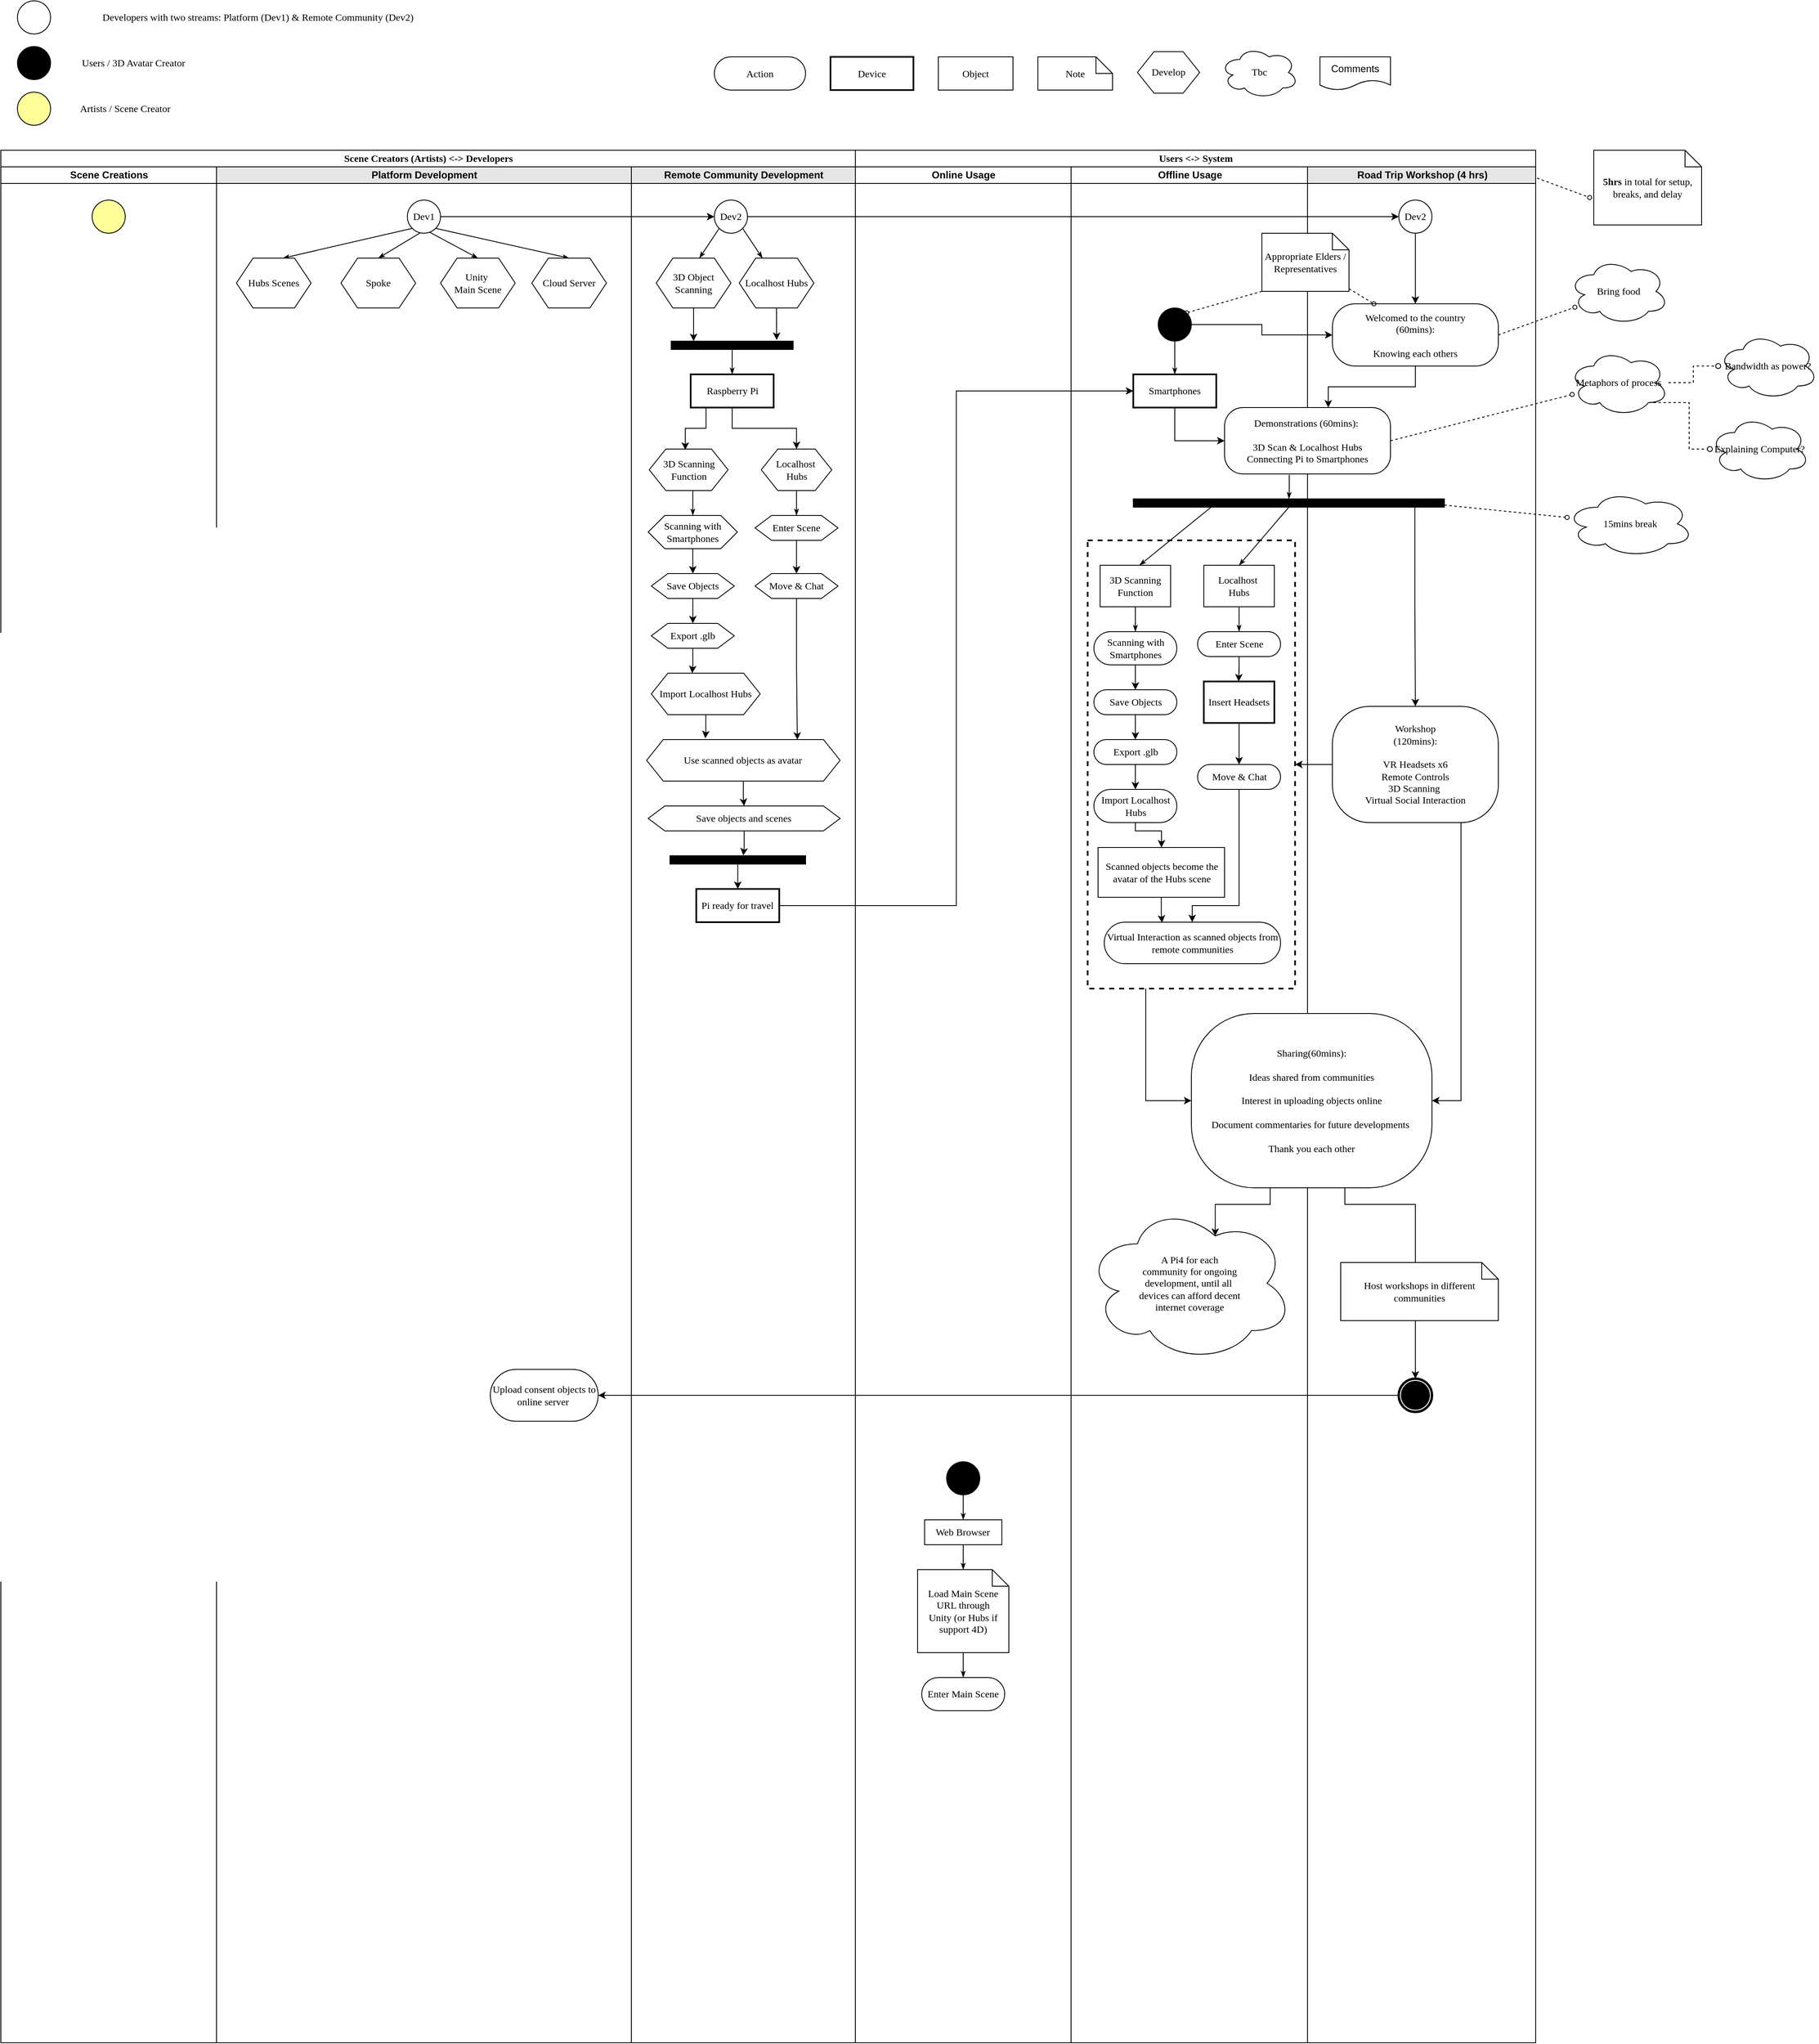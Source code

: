 <mxfile version="14.4.2" type="github">
  <diagram name="Page-1" id="0783ab3e-0a74-02c8-0abd-f7b4e66b4bec">
    <mxGraphModel dx="5992" dy="4908" grid="1" gridSize="10" guides="1" tooltips="1" connect="1" arrows="1" fold="1" page="1" pageScale="1" pageWidth="850" pageHeight="1100" background="#ffffff" math="0" shadow="0">
      <root>
        <mxCell id="0" />
        <mxCell id="1" parent="0" />
        <mxCell id="1c1d494c118603dd-1" value="Users &amp;lt;-&amp;gt; System" style="swimlane;html=1;childLayout=stackLayout;startSize=20;rounded=0;shadow=0;comic=0;labelBackgroundColor=none;strokeWidth=1;fontFamily=Verdana;fontSize=12;align=center;" parent="1" vertex="1">
          <mxGeometry x="40" y="20" width="820" height="2280" as="geometry" />
        </mxCell>
        <mxCell id="1c1d494c118603dd-2" value="Online Usage" style="swimlane;html=1;startSize=20;" parent="1c1d494c118603dd-1" vertex="1">
          <mxGeometry y="20" width="260" height="2260" as="geometry" />
        </mxCell>
        <mxCell id="T3Jf7UutJzuPVManvMLe-4" value="" style="ellipse;whiteSpace=wrap;html=1;rounded=0;shadow=0;comic=0;labelBackgroundColor=none;strokeWidth=1;fillColor=#000000;fontFamily=Verdana;fontSize=12;align=center;" parent="1c1d494c118603dd-2" vertex="1">
          <mxGeometry x="110" y="1560" width="40" height="40" as="geometry" />
        </mxCell>
        <mxCell id="T3Jf7UutJzuPVManvMLe-5" value="Enter Main Scene" style="rounded=1;whiteSpace=wrap;html=1;shadow=0;comic=0;labelBackgroundColor=none;strokeWidth=1;fontFamily=Verdana;fontSize=12;align=center;arcSize=50;" parent="1c1d494c118603dd-2" vertex="1">
          <mxGeometry x="80" y="1820" width="100" height="40" as="geometry" />
        </mxCell>
        <mxCell id="T3Jf7UutJzuPVManvMLe-3" style="edgeStyle=orthogonalEdgeStyle;rounded=0;html=1;labelBackgroundColor=none;startArrow=none;startFill=0;startSize=5;endArrow=classicThin;endFill=1;endSize=5;jettySize=auto;orthogonalLoop=1;strokeWidth=1;fontFamily=Verdana;fontSize=12;entryX=0.5;entryY=0;entryDx=0;entryDy=0;" parent="1c1d494c118603dd-2" source="T3Jf7UutJzuPVManvMLe-4" target="T3Jf7UutJzuPVManvMLe-21" edge="1">
          <mxGeometry relative="1" as="geometry">
            <mxPoint x="130" y="1640" as="targetPoint" />
          </mxGeometry>
        </mxCell>
        <mxCell id="T3Jf7UutJzuPVManvMLe-21" value="Web Browser" style="rounded=0;whiteSpace=wrap;html=1;shadow=0;comic=0;labelBackgroundColor=none;strokeWidth=1;fontFamily=Verdana;fontSize=12;align=center;arcSize=50;" parent="1c1d494c118603dd-2" vertex="1">
          <mxGeometry x="83.45" y="1630" width="93.12" height="30" as="geometry" />
        </mxCell>
        <mxCell id="OEucF-V7NwBfFgC7biBi-5" style="edgeStyle=orthogonalEdgeStyle;rounded=0;html=1;labelBackgroundColor=none;startArrow=none;startFill=0;startSize=5;endArrow=classicThin;endFill=1;endSize=5;jettySize=auto;orthogonalLoop=1;strokeWidth=1;fontFamily=Verdana;fontSize=12;exitX=0.5;exitY=1;exitDx=0;exitDy=0;entryX=0.5;entryY=0;entryDx=0;entryDy=0;" parent="1c1d494c118603dd-2" source="OEucF-V7NwBfFgC7biBi-24" target="T3Jf7UutJzuPVManvMLe-5" edge="1">
          <mxGeometry relative="1" as="geometry">
            <mxPoint x="140" y="1610" as="sourcePoint" />
            <mxPoint x="130" y="1720" as="targetPoint" />
          </mxGeometry>
        </mxCell>
        <mxCell id="OEucF-V7NwBfFgC7biBi-24" value="Load Main Scene URL through&lt;br&gt;Unity (or Hubs if support 4D)" style="shape=note;whiteSpace=wrap;html=1;rounded=0;shadow=0;comic=0;labelBackgroundColor=none;strokeWidth=1;fontFamily=Verdana;fontSize=12;align=center;size=20;" parent="1c1d494c118603dd-2" vertex="1">
          <mxGeometry x="75.01" y="1690" width="110" height="100" as="geometry" />
        </mxCell>
        <mxCell id="OEucF-V7NwBfFgC7biBi-25" style="edgeStyle=orthogonalEdgeStyle;rounded=0;html=1;labelBackgroundColor=none;startArrow=none;startFill=0;startSize=5;endArrow=classicThin;endFill=1;endSize=5;jettySize=auto;orthogonalLoop=1;strokeWidth=1;fontFamily=Verdana;fontSize=12;exitX=0.5;exitY=1;exitDx=0;exitDy=0;entryX=0.5;entryY=0;entryDx=0;entryDy=0;" parent="1c1d494c118603dd-2" source="T3Jf7UutJzuPVManvMLe-21" target="OEucF-V7NwBfFgC7biBi-24" edge="1">
          <mxGeometry relative="1" as="geometry">
            <mxPoint x="170.005" y="1720" as="sourcePoint" />
            <mxPoint x="170" y="1900" as="targetPoint" />
          </mxGeometry>
        </mxCell>
        <mxCell id="M7f4Bh_05YBMvfE91U6M-22" value="" style="edgeStyle=orthogonalEdgeStyle;rounded=0;orthogonalLoop=1;jettySize=auto;html=1;entryX=0;entryY=0.5;entryDx=0;entryDy=0;" edge="1" parent="1c1d494c118603dd-1" source="60571a20871a0731-4" target="M7f4Bh_05YBMvfE91U6M-14">
          <mxGeometry relative="1" as="geometry">
            <mxPoint x="485" y="210" as="targetPoint" />
          </mxGeometry>
        </mxCell>
        <mxCell id="M7f4Bh_05YBMvfE91U6M-23" style="edgeStyle=none;rounded=0;html=1;dashed=1;labelBackgroundColor=none;startArrow=none;startFill=0;startSize=5;endArrow=oval;endFill=0;endSize=5;jettySize=auto;orthogonalLoop=1;strokeWidth=1;fontFamily=Verdana;fontSize=12;exitX=0;exitY=1;exitDx=0;exitDy=0;exitPerimeter=0;entryX=1;entryY=0;entryDx=0;entryDy=0;" edge="1" source="M7f4Bh_05YBMvfE91U6M-25" parent="1c1d494c118603dd-1" target="60571a20871a0731-4">
          <mxGeometry relative="1" as="geometry">
            <mxPoint x="419.142" y="165.858" as="targetPoint" />
          </mxGeometry>
        </mxCell>
        <mxCell id="M7f4Bh_05YBMvfE91U6M-31" value="" style="edgeStyle=orthogonalEdgeStyle;rounded=0;orthogonalLoop=1;jettySize=auto;html=1;entryX=0.5;entryY=1;entryDx=0;entryDy=0;startArrow=classic;startFill=1;endArrow=none;endFill=0;" edge="1" parent="1c1d494c118603dd-1" source="M7f4Bh_05YBMvfE91U6M-26" target="M7f4Bh_05YBMvfE91U6M-1">
          <mxGeometry relative="1" as="geometry">
            <mxPoint x="495" y="295" as="targetPoint" />
          </mxGeometry>
        </mxCell>
        <mxCell id="1c1d494c118603dd-4" value="Offline Usage" style="swimlane;html=1;startSize=20;" parent="1c1d494c118603dd-1" vertex="1">
          <mxGeometry x="260" y="20" width="285" height="2260" as="geometry" />
        </mxCell>
        <mxCell id="1c1d494c118603dd-27" style="edgeStyle=orthogonalEdgeStyle;rounded=0;html=1;labelBackgroundColor=none;startArrow=none;startFill=0;startSize=5;endArrow=classicThin;endFill=1;endSize=5;jettySize=auto;orthogonalLoop=1;strokeWidth=1;fontFamily=Verdana;fontSize=12;entryX=0.5;entryY=0;entryDx=0;entryDy=0;" parent="1c1d494c118603dd-4" source="60571a20871a0731-4" edge="1" target="M7f4Bh_05YBMvfE91U6M-1">
          <mxGeometry relative="1" as="geometry">
            <mxPoint x="125.0" y="560" as="targetPoint" />
          </mxGeometry>
        </mxCell>
        <mxCell id="60571a20871a0731-4" value="" style="ellipse;whiteSpace=wrap;html=1;rounded=0;shadow=0;comic=0;labelBackgroundColor=none;strokeWidth=1;fillColor=#000000;fontFamily=Verdana;fontSize=12;align=center;" parent="1c1d494c118603dd-4" vertex="1">
          <mxGeometry x="105" y="170" width="40" height="40" as="geometry" />
        </mxCell>
        <mxCell id="M7f4Bh_05YBMvfE91U6M-1" value="Smartphones" style="rounded=0;whiteSpace=wrap;html=1;shadow=0;comic=0;labelBackgroundColor=none;strokeWidth=2;fontFamily=Verdana;fontSize=12;align=center;arcSize=50;" vertex="1" parent="1c1d494c118603dd-4">
          <mxGeometry x="75" y="250" width="100" height="40" as="geometry" />
        </mxCell>
        <mxCell id="M7f4Bh_05YBMvfE91U6M-107" value="A Pi4 for each &lt;br&gt;community for ongoing &lt;br&gt;development, until all&amp;nbsp;&lt;br&gt;devices can afford decent&lt;br&gt;internet coverage" style="ellipse;shape=cloud;whiteSpace=wrap;html=1;rounded=0;shadow=0;fontFamily=Verdana;strokeWidth=1;comic=0;" vertex="1" parent="1c1d494c118603dd-4">
          <mxGeometry x="17.5" y="1250" width="250" height="190" as="geometry" />
        </mxCell>
        <mxCell id="M7f4Bh_05YBMvfE91U6M-7" value="Road Trip Workshop (4 hrs)" style="swimlane;html=1;startSize=20;fillColor=#E6E6E6;" vertex="1" parent="1c1d494c118603dd-1">
          <mxGeometry x="545" y="20" width="275" height="2260" as="geometry" />
        </mxCell>
        <mxCell id="M7f4Bh_05YBMvfE91U6M-10" value="" style="shape=mxgraph.bpmn.shape;html=1;verticalLabelPosition=bottom;labelBackgroundColor=#ffffff;verticalAlign=top;perimeter=ellipsePerimeter;outline=end;symbol=terminate;rounded=0;shadow=0;comic=0;strokeWidth=1;fontFamily=Verdana;fontSize=12;align=center;" vertex="1" parent="M7f4Bh_05YBMvfE91U6M-7">
          <mxGeometry x="110" y="1460" width="40" height="40" as="geometry" />
        </mxCell>
        <mxCell id="M7f4Bh_05YBMvfE91U6M-14" value="Welcomed to the country&lt;br&gt;(60mins):&lt;br&gt;&lt;br&gt;Knowing each others" style="rounded=1;whiteSpace=wrap;html=1;shadow=0;comic=0;labelBackgroundColor=none;strokeWidth=1;fontFamily=Verdana;fontSize=12;align=center;arcSize=37;" vertex="1" parent="M7f4Bh_05YBMvfE91U6M-7">
          <mxGeometry x="30" y="165" width="200" height="75" as="geometry" />
        </mxCell>
        <mxCell id="M7f4Bh_05YBMvfE91U6M-17" value="Dev2" style="ellipse;whiteSpace=wrap;html=1;rounded=0;shadow=0;comic=0;labelBackgroundColor=none;strokeWidth=1;fontFamily=Verdana;fontSize=12;align=center;fillColor=#FFFFFF;" vertex="1" parent="M7f4Bh_05YBMvfE91U6M-7">
          <mxGeometry x="110" y="40" width="40" height="40" as="geometry" />
        </mxCell>
        <mxCell id="M7f4Bh_05YBMvfE91U6M-20" value="" style="edgeStyle=orthogonalEdgeStyle;rounded=0;orthogonalLoop=1;jettySize=auto;html=1;entryX=0.5;entryY=0;entryDx=0;entryDy=0;" edge="1" parent="M7f4Bh_05YBMvfE91U6M-7" source="M7f4Bh_05YBMvfE91U6M-17" target="M7f4Bh_05YBMvfE91U6M-14">
          <mxGeometry relative="1" as="geometry">
            <mxPoint x="130" y="130" as="targetPoint" />
          </mxGeometry>
        </mxCell>
        <mxCell id="M7f4Bh_05YBMvfE91U6M-25" value="Appropriate Elders / Representatives" style="shape=note;whiteSpace=wrap;html=1;rounded=0;shadow=0;comic=0;labelBackgroundColor=none;strokeWidth=1;fontFamily=Verdana;fontSize=12;align=center;size=20;" vertex="1" parent="M7f4Bh_05YBMvfE91U6M-7">
          <mxGeometry x="-55" y="80" width="105" height="70" as="geometry" />
        </mxCell>
        <mxCell id="M7f4Bh_05YBMvfE91U6M-24" style="edgeStyle=none;rounded=0;html=1;dashed=1;labelBackgroundColor=none;startArrow=none;startFill=0;startSize=5;endArrow=oval;endFill=0;endSize=5;jettySize=auto;orthogonalLoop=1;strokeWidth=1;fontFamily=Verdana;fontSize=12;entryX=0.25;entryY=0;entryDx=0;entryDy=0;" edge="1" source="M7f4Bh_05YBMvfE91U6M-25" parent="M7f4Bh_05YBMvfE91U6M-7" target="M7f4Bh_05YBMvfE91U6M-14">
          <mxGeometry relative="1" as="geometry">
            <mxPoint x="100" y="135" as="targetPoint" />
          </mxGeometry>
        </mxCell>
        <mxCell id="M7f4Bh_05YBMvfE91U6M-26" value="Demonstrations (60mins):&amp;nbsp;&lt;br&gt;&lt;br&gt;3D Scan &amp;amp; Localhost Hubs&lt;br&gt;Connecting Pi to Smartphones" style="rounded=1;whiteSpace=wrap;html=1;shadow=0;comic=0;labelBackgroundColor=none;strokeWidth=1;fontFamily=Verdana;fontSize=12;align=center;arcSize=28;" vertex="1" parent="M7f4Bh_05YBMvfE91U6M-7">
          <mxGeometry x="-100" y="290" width="200" height="80" as="geometry" />
        </mxCell>
        <mxCell id="M7f4Bh_05YBMvfE91U6M-27" value="" style="edgeStyle=orthogonalEdgeStyle;rounded=0;orthogonalLoop=1;jettySize=auto;html=1;" edge="1" parent="M7f4Bh_05YBMvfE91U6M-7" source="M7f4Bh_05YBMvfE91U6M-14" target="M7f4Bh_05YBMvfE91U6M-26">
          <mxGeometry relative="1" as="geometry">
            <Array as="points">
              <mxPoint x="130" y="265" />
              <mxPoint x="25" y="265" />
            </Array>
          </mxGeometry>
        </mxCell>
        <mxCell id="M7f4Bh_05YBMvfE91U6M-33" value="" style="edgeStyle=orthogonalEdgeStyle;rounded=0;orthogonalLoop=1;jettySize=auto;html=1;exitX=0.905;exitY=0.957;exitDx=0;exitDy=0;exitPerimeter=0;" edge="1" parent="M7f4Bh_05YBMvfE91U6M-7" source="M7f4Bh_05YBMvfE91U6M-63" target="M7f4Bh_05YBMvfE91U6M-32">
          <mxGeometry relative="1" as="geometry">
            <mxPoint x="45" y="470" as="sourcePoint" />
          </mxGeometry>
        </mxCell>
        <mxCell id="M7f4Bh_05YBMvfE91U6M-104" style="edgeStyle=orthogonalEdgeStyle;rounded=0;orthogonalLoop=1;jettySize=auto;html=1;entryX=1;entryY=0.5;entryDx=0;entryDy=0;startArrow=none;startFill=0;endArrow=classic;endFill=1;" edge="1" parent="M7f4Bh_05YBMvfE91U6M-7" source="M7f4Bh_05YBMvfE91U6M-32" target="M7f4Bh_05YBMvfE91U6M-51">
          <mxGeometry relative="1" as="geometry">
            <Array as="points">
              <mxPoint x="185" y="1125" />
            </Array>
          </mxGeometry>
        </mxCell>
        <mxCell id="M7f4Bh_05YBMvfE91U6M-32" value="Workshop&lt;br&gt;(120mins):&lt;br&gt;&lt;br&gt;VR Headsets x6&lt;br&gt;Remote Controls&lt;br&gt;3D Scanning&amp;nbsp;&lt;br&gt;Virtual Social Interaction" style="rounded=1;whiteSpace=wrap;html=1;shadow=0;comic=0;labelBackgroundColor=none;strokeWidth=1;fontFamily=Verdana;fontSize=12;align=center;arcSize=32;" vertex="1" parent="M7f4Bh_05YBMvfE91U6M-7">
          <mxGeometry x="30" y="650" width="200" height="140" as="geometry" />
        </mxCell>
        <mxCell id="M7f4Bh_05YBMvfE91U6M-36" value="" style="edgeStyle=orthogonalEdgeStyle;rounded=0;orthogonalLoop=1;jettySize=auto;html=1;entryX=1;entryY=0.5;entryDx=0;entryDy=0;" edge="1" parent="M7f4Bh_05YBMvfE91U6M-7" source="M7f4Bh_05YBMvfE91U6M-32" target="M7f4Bh_05YBMvfE91U6M-34">
          <mxGeometry relative="1" as="geometry">
            <mxPoint x="-5" y="245" as="targetPoint" />
          </mxGeometry>
        </mxCell>
        <mxCell id="M7f4Bh_05YBMvfE91U6M-51" value="Sharing(60mins):&lt;br&gt;&amp;nbsp;&lt;br&gt;Ideas shared from communities&lt;br&gt;&lt;br&gt;Interest in uploading objects online&lt;br&gt;&lt;br&gt;Document commentaries for future developments&amp;nbsp;&lt;br&gt;&lt;br&gt;Thank you each other" style="rounded=1;whiteSpace=wrap;html=1;shadow=0;comic=0;labelBackgroundColor=none;strokeWidth=1;fontFamily=Verdana;fontSize=12;align=center;arcSize=36;" vertex="1" parent="M7f4Bh_05YBMvfE91U6M-7">
          <mxGeometry x="-140" y="1020" width="290" height="210" as="geometry" />
        </mxCell>
        <mxCell id="M7f4Bh_05YBMvfE91U6M-63" value="" style="whiteSpace=wrap;html=1;rounded=0;shadow=0;comic=0;labelBackgroundColor=none;strokeWidth=1;fillColor=#000000;fontFamily=Verdana;fontSize=12;align=center;rotation=0;" vertex="1" parent="M7f4Bh_05YBMvfE91U6M-7">
          <mxGeometry x="-210" y="400" width="375" height="10" as="geometry" />
        </mxCell>
        <mxCell id="M7f4Bh_05YBMvfE91U6M-64" style="edgeStyle=orthogonalEdgeStyle;rounded=0;html=1;labelBackgroundColor=none;startArrow=none;startFill=0;startSize=5;endArrow=classicThin;endFill=1;endSize=5;jettySize=auto;orthogonalLoop=1;strokeWidth=1;fontFamily=Verdana;fontSize=12;exitX=0.39;exitY=1.014;exitDx=0;exitDy=0;exitPerimeter=0;" edge="1" parent="M7f4Bh_05YBMvfE91U6M-7" target="M7f4Bh_05YBMvfE91U6M-63" source="M7f4Bh_05YBMvfE91U6M-26">
          <mxGeometry relative="1" as="geometry">
            <mxPoint x="90" y="410" as="sourcePoint" />
          </mxGeometry>
        </mxCell>
        <mxCell id="M7f4Bh_05YBMvfE91U6M-105" style="edgeStyle=orthogonalEdgeStyle;rounded=0;orthogonalLoop=1;jettySize=auto;html=1;entryX=0;entryY=0.5;entryDx=0;entryDy=0;startArrow=none;startFill=0;endArrow=classic;endFill=1;" edge="1" parent="M7f4Bh_05YBMvfE91U6M-7" source="M7f4Bh_05YBMvfE91U6M-34" target="M7f4Bh_05YBMvfE91U6M-51">
          <mxGeometry relative="1" as="geometry">
            <Array as="points">
              <mxPoint x="-195" y="1125" />
            </Array>
          </mxGeometry>
        </mxCell>
        <mxCell id="M7f4Bh_05YBMvfE91U6M-34" value="" style="rounded=0;whiteSpace=wrap;html=1;fillColor=none;dashed=1;strokeWidth=2;" vertex="1" parent="M7f4Bh_05YBMvfE91U6M-7">
          <mxGeometry x="-265" y="450" width="250" height="540" as="geometry" />
        </mxCell>
        <mxCell id="M7f4Bh_05YBMvfE91U6M-3" style="rounded=0;html=1;labelBackgroundColor=none;startArrow=none;startFill=0;startSize=5;endArrow=classicThin;endFill=1;endSize=5;jettySize=auto;orthogonalLoop=1;strokeWidth=1;fontFamily=Verdana;fontSize=12;exitX=0.25;exitY=1;exitDx=0;exitDy=0;entryX=0.5;entryY=0;entryDx=0;entryDy=0;" edge="1" parent="M7f4Bh_05YBMvfE91U6M-7" source="M7f4Bh_05YBMvfE91U6M-63">
          <mxGeometry x="320" y="460.002" as="geometry">
            <mxPoint x="-174.142" y="420.002" as="sourcePoint" />
            <mxPoint x="-202.5" y="480" as="targetPoint" />
          </mxGeometry>
        </mxCell>
        <mxCell id="M7f4Bh_05YBMvfE91U6M-4" style="rounded=0;html=1;labelBackgroundColor=none;startArrow=none;startFill=0;startSize=5;endArrow=classicThin;endFill=1;endSize=5;jettySize=auto;orthogonalLoop=1;strokeWidth=1;fontFamily=Verdana;fontSize=12;exitX=0.5;exitY=1;exitDx=0;exitDy=0;entryX=0.5;entryY=0;entryDx=0;entryDy=0;" edge="1" parent="M7f4Bh_05YBMvfE91U6M-7" source="M7f4Bh_05YBMvfE91U6M-63">
          <mxGeometry x="320" y="460.002" as="geometry">
            <mxPoint x="-145.858" y="420.002" as="sourcePoint" />
            <mxPoint x="-82.5" y="480" as="targetPoint" />
          </mxGeometry>
        </mxCell>
        <mxCell id="M7f4Bh_05YBMvfE91U6M-53" value="3D Scanning Function" style="rounded=0;whiteSpace=wrap;html=1;shadow=0;comic=0;labelBackgroundColor=none;strokeWidth=1;fontFamily=Verdana;fontSize=12;align=center;arcSize=50;" vertex="1" parent="M7f4Bh_05YBMvfE91U6M-7">
          <mxGeometry x="-250" y="480" width="85" height="50" as="geometry" />
        </mxCell>
        <mxCell id="M7f4Bh_05YBMvfE91U6M-55" value="Localhost&amp;nbsp;&lt;br&gt;Hubs" style="rounded=0;whiteSpace=wrap;html=1;shadow=0;comic=0;labelBackgroundColor=none;strokeWidth=1;fontFamily=Verdana;fontSize=12;align=center;arcSize=50;" vertex="1" parent="M7f4Bh_05YBMvfE91U6M-7">
          <mxGeometry x="-125" y="480" width="85" height="50" as="geometry" />
        </mxCell>
        <mxCell id="M7f4Bh_05YBMvfE91U6M-58" value="Scanning with Smartphones" style="rounded=1;whiteSpace=wrap;html=1;shadow=0;comic=0;labelBackgroundColor=none;strokeWidth=1;fontFamily=Verdana;fontSize=12;align=center;arcSize=50;" vertex="1" parent="M7f4Bh_05YBMvfE91U6M-7">
          <mxGeometry x="-257.5" y="560" width="100" height="40" as="geometry" />
        </mxCell>
        <mxCell id="M7f4Bh_05YBMvfE91U6M-59" style="edgeStyle=orthogonalEdgeStyle;rounded=0;html=1;labelBackgroundColor=none;startArrow=none;startFill=0;startSize=5;endArrow=classicThin;endFill=1;endSize=5;jettySize=auto;orthogonalLoop=1;strokeWidth=1;fontFamily=Verdana;fontSize=12;exitX=0.5;exitY=1;exitDx=0;exitDy=0;entryX=0.5;entryY=0;entryDx=0;entryDy=0;" edge="1" parent="M7f4Bh_05YBMvfE91U6M-7" target="M7f4Bh_05YBMvfE91U6M-58">
          <mxGeometry x="320" y="460.002" as="geometry">
            <mxPoint x="-207.49" y="530" as="sourcePoint" />
            <mxPoint x="-247.5" y="420" as="targetPoint" />
          </mxGeometry>
        </mxCell>
        <mxCell id="M7f4Bh_05YBMvfE91U6M-60" value="Enter Scene" style="rounded=1;whiteSpace=wrap;html=1;shadow=0;comic=0;labelBackgroundColor=none;strokeWidth=1;fontFamily=Verdana;fontSize=12;align=center;arcSize=50;" vertex="1" parent="M7f4Bh_05YBMvfE91U6M-7">
          <mxGeometry x="-132.5" y="560" width="100" height="30" as="geometry" />
        </mxCell>
        <mxCell id="M7f4Bh_05YBMvfE91U6M-61" style="edgeStyle=orthogonalEdgeStyle;rounded=0;html=1;labelBackgroundColor=none;startArrow=none;startFill=0;startSize=5;endArrow=classicThin;endFill=1;endSize=5;jettySize=auto;orthogonalLoop=1;strokeWidth=1;fontFamily=Verdana;fontSize=12;exitX=0.5;exitY=1;exitDx=0;exitDy=0;entryX=0.5;entryY=0;entryDx=0;entryDy=0;" edge="1" parent="M7f4Bh_05YBMvfE91U6M-7" target="M7f4Bh_05YBMvfE91U6M-60">
          <mxGeometry x="320" y="460.002" as="geometry">
            <mxPoint x="-82.49" y="530" as="sourcePoint" />
            <mxPoint x="-422.5" y="380" as="targetPoint" />
          </mxGeometry>
        </mxCell>
        <mxCell id="M7f4Bh_05YBMvfE91U6M-65" value="Save Objects" style="rounded=1;whiteSpace=wrap;html=1;shadow=0;comic=0;labelBackgroundColor=none;strokeWidth=1;fontFamily=Verdana;fontSize=12;align=center;arcSize=50;" vertex="1" parent="M7f4Bh_05YBMvfE91U6M-7">
          <mxGeometry x="-257.5" y="630" width="100" height="30" as="geometry" />
        </mxCell>
        <mxCell id="M7f4Bh_05YBMvfE91U6M-66" value="" style="edgeStyle=orthogonalEdgeStyle;rounded=0;orthogonalLoop=1;jettySize=auto;html=1;startArrow=none;startFill=0;endArrow=classic;endFill=1;" edge="1" parent="M7f4Bh_05YBMvfE91U6M-7" source="M7f4Bh_05YBMvfE91U6M-58" target="M7f4Bh_05YBMvfE91U6M-65">
          <mxGeometry relative="1" as="geometry" />
        </mxCell>
        <mxCell id="M7f4Bh_05YBMvfE91U6M-67" value="Export .glb" style="rounded=1;whiteSpace=wrap;html=1;shadow=0;comic=0;labelBackgroundColor=none;strokeWidth=1;fontFamily=Verdana;fontSize=12;align=center;arcSize=50;" vertex="1" parent="M7f4Bh_05YBMvfE91U6M-7">
          <mxGeometry x="-257.5" y="690" width="100" height="30" as="geometry" />
        </mxCell>
        <mxCell id="M7f4Bh_05YBMvfE91U6M-68" value="" style="edgeStyle=orthogonalEdgeStyle;rounded=0;orthogonalLoop=1;jettySize=auto;html=1;startArrow=none;startFill=0;endArrow=classic;endFill=1;" edge="1" parent="M7f4Bh_05YBMvfE91U6M-7" source="M7f4Bh_05YBMvfE91U6M-65" target="M7f4Bh_05YBMvfE91U6M-67">
          <mxGeometry relative="1" as="geometry" />
        </mxCell>
        <mxCell id="M7f4Bh_05YBMvfE91U6M-75" value="Insert Headsets" style="rounded=0;whiteSpace=wrap;html=1;shadow=0;comic=0;labelBackgroundColor=none;strokeWidth=2;fontFamily=Verdana;fontSize=12;align=center;arcSize=50;" vertex="1" parent="M7f4Bh_05YBMvfE91U6M-7">
          <mxGeometry x="-125" y="620" width="85" height="50" as="geometry" />
        </mxCell>
        <mxCell id="M7f4Bh_05YBMvfE91U6M-83" style="edgeStyle=orthogonalEdgeStyle;rounded=0;orthogonalLoop=1;jettySize=auto;html=1;startArrow=none;startFill=0;endArrow=classic;endFill=1;" edge="1" parent="M7f4Bh_05YBMvfE91U6M-7" source="M7f4Bh_05YBMvfE91U6M-77" target="M7f4Bh_05YBMvfE91U6M-79">
          <mxGeometry relative="1" as="geometry">
            <Array as="points">
              <mxPoint x="-207" y="800" />
              <mxPoint x="-176" y="800" />
            </Array>
          </mxGeometry>
        </mxCell>
        <mxCell id="M7f4Bh_05YBMvfE91U6M-77" value="Import Localhost Hubs" style="rounded=1;whiteSpace=wrap;html=1;shadow=0;comic=0;labelBackgroundColor=none;strokeWidth=1;fontFamily=Verdana;fontSize=12;align=center;arcSize=50;" vertex="1" parent="M7f4Bh_05YBMvfE91U6M-7">
          <mxGeometry x="-257.5" y="750" width="100" height="40" as="geometry" />
        </mxCell>
        <mxCell id="M7f4Bh_05YBMvfE91U6M-78" value="" style="edgeStyle=orthogonalEdgeStyle;rounded=0;orthogonalLoop=1;jettySize=auto;html=1;startArrow=none;startFill=0;endArrow=classic;endFill=1;" edge="1" parent="M7f4Bh_05YBMvfE91U6M-7" source="M7f4Bh_05YBMvfE91U6M-67" target="M7f4Bh_05YBMvfE91U6M-77">
          <mxGeometry relative="1" as="geometry" />
        </mxCell>
        <mxCell id="M7f4Bh_05YBMvfE91U6M-69" value="Move &amp;amp; Chat" style="rounded=1;whiteSpace=wrap;html=1;shadow=0;comic=0;labelBackgroundColor=none;strokeWidth=1;fontFamily=Verdana;fontSize=12;align=center;arcSize=50;" vertex="1" parent="M7f4Bh_05YBMvfE91U6M-7">
          <mxGeometry x="-132.5" y="720" width="100" height="30" as="geometry" />
        </mxCell>
        <mxCell id="M7f4Bh_05YBMvfE91U6M-76" value="" style="edgeStyle=orthogonalEdgeStyle;rounded=0;orthogonalLoop=1;jettySize=auto;html=1;startArrow=none;startFill=0;endArrow=classic;endFill=1;entryX=0.5;entryY=0;entryDx=0;entryDy=0;" edge="1" parent="M7f4Bh_05YBMvfE91U6M-7" source="M7f4Bh_05YBMvfE91U6M-75" target="M7f4Bh_05YBMvfE91U6M-69">
          <mxGeometry relative="1" as="geometry">
            <mxPoint x="-82" y="700" as="targetPoint" />
          </mxGeometry>
        </mxCell>
        <mxCell id="M7f4Bh_05YBMvfE91U6M-79" value="Scanned objects become the avatar of the Hubs scene" style="rounded=0;whiteSpace=wrap;html=1;shadow=0;comic=0;labelBackgroundColor=none;strokeWidth=1;fontFamily=Verdana;fontSize=12;align=center;arcSize=50;" vertex="1" parent="M7f4Bh_05YBMvfE91U6M-7">
          <mxGeometry x="-252.5" y="820" width="152.5" height="60" as="geometry" />
        </mxCell>
        <mxCell id="M7f4Bh_05YBMvfE91U6M-93" value="" style="edgeStyle=orthogonalEdgeStyle;rounded=0;orthogonalLoop=1;jettySize=auto;html=1;startArrow=none;startFill=0;endArrow=classic;endFill=1;entryX=0.5;entryY=0;entryDx=0;entryDy=0;" edge="1" parent="M7f4Bh_05YBMvfE91U6M-7" source="M7f4Bh_05YBMvfE91U6M-51" target="M7f4Bh_05YBMvfE91U6M-10">
          <mxGeometry relative="1" as="geometry">
            <mxPoint x="130.0" y="1360.0" as="targetPoint" />
            <Array as="points">
              <mxPoint x="45" y="1250" />
              <mxPoint x="130" y="1250" />
            </Array>
          </mxGeometry>
        </mxCell>
        <mxCell id="M7f4Bh_05YBMvfE91U6M-101" value="Host workshops in different communities" style="shape=note;whiteSpace=wrap;html=1;rounded=0;shadow=0;comic=0;labelBackgroundColor=none;strokeWidth=1;fontFamily=Verdana;fontSize=12;align=center;size=20;" vertex="1" parent="M7f4Bh_05YBMvfE91U6M-7">
          <mxGeometry x="40" y="1320" width="190" height="70" as="geometry" />
        </mxCell>
        <mxCell id="M7f4Bh_05YBMvfE91U6M-110" style="edgeStyle=orthogonalEdgeStyle;rounded=0;orthogonalLoop=1;jettySize=auto;html=1;entryX=0.625;entryY=0.2;entryDx=0;entryDy=0;entryPerimeter=0;startArrow=none;startFill=0;endArrow=classic;endFill=1;" edge="1" parent="1c1d494c118603dd-1" source="M7f4Bh_05YBMvfE91U6M-51" target="M7f4Bh_05YBMvfE91U6M-107">
          <mxGeometry relative="1" as="geometry">
            <Array as="points">
              <mxPoint x="500" y="1270" />
              <mxPoint x="434" y="1270" />
            </Array>
          </mxGeometry>
        </mxCell>
        <mxCell id="T3Jf7UutJzuPVManvMLe-22" value="Action" style="rounded=1;whiteSpace=wrap;html=1;shadow=0;comic=0;labelBackgroundColor=none;strokeWidth=1;fontFamily=Verdana;fontSize=12;align=center;arcSize=50;" parent="1" vertex="1">
          <mxGeometry x="-130" y="-92.5" width="110" height="40" as="geometry" />
        </mxCell>
        <mxCell id="T3Jf7UutJzuPVManvMLe-23" value="Object" style="rounded=0;whiteSpace=wrap;html=1;shadow=0;comic=0;labelBackgroundColor=none;strokeWidth=1;fontFamily=Verdana;fontSize=12;align=center;arcSize=50;" parent="1" vertex="1">
          <mxGeometry x="140" y="-92.5" width="90" height="40" as="geometry" />
        </mxCell>
        <mxCell id="T3Jf7UutJzuPVManvMLe-24" value="Note" style="shape=note;whiteSpace=wrap;html=1;rounded=0;shadow=0;comic=0;labelBackgroundColor=none;strokeWidth=1;fontFamily=Verdana;fontSize=12;align=center;size=20;" parent="1" vertex="1">
          <mxGeometry x="260" y="-92.5" width="90" height="40" as="geometry" />
        </mxCell>
        <mxCell id="T3Jf7UutJzuPVManvMLe-25" value="Scene Creators (Artists) &amp;lt;-&amp;gt; Developers" style="swimlane;html=1;childLayout=stackLayout;startSize=20;rounded=0;shadow=0;comic=0;labelBackgroundColor=none;strokeWidth=1;fontFamily=Verdana;fontSize=12;align=center;" parent="1" vertex="1">
          <mxGeometry x="-990" y="20" width="1030" height="2280" as="geometry" />
        </mxCell>
        <mxCell id="T3Jf7UutJzuPVManvMLe-26" value="Scene Creations" style="swimlane;html=1;startSize=20;" parent="T3Jf7UutJzuPVManvMLe-25" vertex="1">
          <mxGeometry y="20" width="260" height="2260" as="geometry" />
        </mxCell>
        <mxCell id="M7f4Bh_05YBMvfE91U6M-194" value="" style="ellipse;whiteSpace=wrap;html=1;rounded=0;shadow=0;comic=0;labelBackgroundColor=none;strokeWidth=1;fontFamily=Verdana;fontSize=12;align=center;fillColor=#FFFF99;" vertex="1" parent="T3Jf7UutJzuPVManvMLe-26">
          <mxGeometry x="110" y="40" width="40" height="40" as="geometry" />
        </mxCell>
        <mxCell id="OEucF-V7NwBfFgC7biBi-8" value="" style="edgeStyle=orthogonalEdgeStyle;rounded=0;orthogonalLoop=1;jettySize=auto;html=1;" parent="T3Jf7UutJzuPVManvMLe-25" source="OEucF-V7NwBfFgC7biBi-6" target="OEucF-V7NwBfFgC7biBi-7" edge="1">
          <mxGeometry relative="1" as="geometry" />
        </mxCell>
        <mxCell id="T3Jf7UutJzuPVManvMLe-31" value="Platform Development" style="swimlane;html=1;startSize=20;fillColor=#E6E6E6;" parent="T3Jf7UutJzuPVManvMLe-25" vertex="1">
          <mxGeometry x="260" y="20" width="500" height="2260" as="geometry" />
        </mxCell>
        <mxCell id="OEucF-V7NwBfFgC7biBi-6" value="Dev1" style="ellipse;whiteSpace=wrap;html=1;rounded=0;shadow=0;comic=0;labelBackgroundColor=none;strokeWidth=1;fontFamily=Verdana;fontSize=12;align=center;fillColor=#FFFFFF;" parent="T3Jf7UutJzuPVManvMLe-31" vertex="1">
          <mxGeometry x="230" y="40" width="40" height="40" as="geometry" />
        </mxCell>
        <mxCell id="OEucF-V7NwBfFgC7biBi-11" style="rounded=0;html=1;labelBackgroundColor=none;startArrow=none;startFill=0;startSize=5;endArrow=classicThin;endFill=1;endSize=5;jettySize=auto;orthogonalLoop=1;strokeWidth=1;fontFamily=Verdana;fontSize=12;exitX=0;exitY=1;exitDx=0;exitDy=0;" parent="T3Jf7UutJzuPVManvMLe-31" source="OEucF-V7NwBfFgC7biBi-6" edge="1">
          <mxGeometry relative="1" as="geometry">
            <mxPoint x="110" y="90" as="sourcePoint" />
            <mxPoint x="80" y="110" as="targetPoint" />
          </mxGeometry>
        </mxCell>
        <mxCell id="OEucF-V7NwBfFgC7biBi-13" style="rounded=0;html=1;labelBackgroundColor=none;startArrow=none;startFill=0;startSize=5;endArrow=classicThin;endFill=1;endSize=5;jettySize=auto;orthogonalLoop=1;strokeWidth=1;fontFamily=Verdana;fontSize=12;exitX=1;exitY=1;exitDx=0;exitDy=0;entryX=0.5;entryY=0;entryDx=0;entryDy=0;" parent="T3Jf7UutJzuPVManvMLe-31" source="OEucF-V7NwBfFgC7biBi-6" edge="1" target="M7f4Bh_05YBMvfE91U6M-116">
          <mxGeometry relative="1" as="geometry">
            <mxPoint x="270.998" y="84.142" as="sourcePoint" />
            <mxPoint x="286.14" y="110" as="targetPoint" />
          </mxGeometry>
        </mxCell>
        <mxCell id="M7f4Bh_05YBMvfE91U6M-109" value="Upload consent objects to &lt;br&gt;online server&amp;nbsp;" style="rounded=1;whiteSpace=wrap;html=1;shadow=0;comic=0;labelBackgroundColor=none;strokeWidth=1;fontFamily=Verdana;fontSize=12;align=center;arcSize=50;" vertex="1" parent="T3Jf7UutJzuPVManvMLe-31">
          <mxGeometry x="330" y="1448.75" width="130" height="62.5" as="geometry" />
        </mxCell>
        <mxCell id="M7f4Bh_05YBMvfE91U6M-115" value="Hubs Scenes" style="shape=hexagon;perimeter=hexagonPerimeter2;whiteSpace=wrap;html=1;fixedSize=1;rounded=0;shadow=0;fontFamily=Verdana;strokeWidth=1;arcSize=50;comic=0;" vertex="1" parent="T3Jf7UutJzuPVManvMLe-31">
          <mxGeometry x="24" y="110" width="90" height="60" as="geometry" />
        </mxCell>
        <mxCell id="M7f4Bh_05YBMvfE91U6M-116" value="Cloud Server" style="shape=hexagon;perimeter=hexagonPerimeter2;whiteSpace=wrap;html=1;fixedSize=1;rounded=0;shadow=0;fontFamily=Verdana;strokeWidth=1;arcSize=50;comic=0;" vertex="1" parent="T3Jf7UutJzuPVManvMLe-31">
          <mxGeometry x="380" y="110" width="90" height="60" as="geometry" />
        </mxCell>
        <mxCell id="M7f4Bh_05YBMvfE91U6M-193" value="Unity&amp;nbsp;&lt;br&gt;Main Scene" style="shape=hexagon;perimeter=hexagonPerimeter2;whiteSpace=wrap;html=1;fixedSize=1;rounded=0;shadow=0;fontFamily=Verdana;strokeWidth=1;arcSize=50;comic=0;" vertex="1" parent="T3Jf7UutJzuPVManvMLe-31">
          <mxGeometry x="270" y="110" width="90" height="60" as="geometry" />
        </mxCell>
        <mxCell id="M7f4Bh_05YBMvfE91U6M-196" value="Spoke" style="shape=hexagon;perimeter=hexagonPerimeter2;whiteSpace=wrap;html=1;fixedSize=1;rounded=0;shadow=0;fontFamily=Verdana;strokeWidth=1;arcSize=50;comic=0;" vertex="1" parent="T3Jf7UutJzuPVManvMLe-31">
          <mxGeometry x="150" y="110" width="90" height="60" as="geometry" />
        </mxCell>
        <mxCell id="M7f4Bh_05YBMvfE91U6M-197" style="rounded=0;html=1;labelBackgroundColor=none;startArrow=none;startFill=0;startSize=5;endArrow=classicThin;endFill=1;endSize=5;jettySize=auto;orthogonalLoop=1;strokeWidth=1;fontFamily=Verdana;fontSize=12;exitX=0.396;exitY=0.982;exitDx=0;exitDy=0;exitPerimeter=0;entryX=0.5;entryY=0;entryDx=0;entryDy=0;" edge="1" parent="T3Jf7UutJzuPVManvMLe-31" source="OEucF-V7NwBfFgC7biBi-6" target="M7f4Bh_05YBMvfE91U6M-196">
          <mxGeometry relative="1" as="geometry">
            <mxPoint x="245.858" y="84.142" as="sourcePoint" />
            <mxPoint x="90" y="120" as="targetPoint" />
          </mxGeometry>
        </mxCell>
        <mxCell id="M7f4Bh_05YBMvfE91U6M-198" style="rounded=0;html=1;labelBackgroundColor=none;startArrow=none;startFill=0;startSize=5;endArrow=classicThin;endFill=1;endSize=5;jettySize=auto;orthogonalLoop=1;strokeWidth=1;fontFamily=Verdana;fontSize=12;exitX=0.668;exitY=0.968;exitDx=0;exitDy=0;exitPerimeter=0;entryX=0.5;entryY=0;entryDx=0;entryDy=0;" edge="1" parent="T3Jf7UutJzuPVManvMLe-31" source="OEucF-V7NwBfFgC7biBi-6" target="M7f4Bh_05YBMvfE91U6M-193">
          <mxGeometry relative="1" as="geometry">
            <mxPoint x="255.858" y="94.142" as="sourcePoint" />
            <mxPoint x="100" y="130" as="targetPoint" />
          </mxGeometry>
        </mxCell>
        <mxCell id="1c1d494c118603dd-3" value="Remote Community Development" style="swimlane;html=1;startSize=20;fillColor=#E6E6E6;" parent="T3Jf7UutJzuPVManvMLe-25" vertex="1">
          <mxGeometry x="760" y="20" width="270" height="2260" as="geometry" />
        </mxCell>
        <mxCell id="1c1d494c118603dd-12" value="" style="whiteSpace=wrap;html=1;rounded=0;shadow=0;comic=0;labelBackgroundColor=none;strokeWidth=1;fillColor=#000000;fontFamily=Verdana;fontSize=12;align=center;rotation=0;" parent="1c1d494c118603dd-3" vertex="1">
          <mxGeometry x="48" y="210" width="147" height="10" as="geometry" />
        </mxCell>
        <mxCell id="OEucF-V7NwBfFgC7biBi-7" value="Dev2" style="ellipse;whiteSpace=wrap;html=1;rounded=0;shadow=0;comic=0;labelBackgroundColor=none;strokeWidth=1;fontFamily=Verdana;fontSize=12;align=center;fillColor=#FFFFFF;" parent="1c1d494c118603dd-3" vertex="1">
          <mxGeometry x="100" y="40" width="40" height="40" as="geometry" />
        </mxCell>
        <mxCell id="OEucF-V7NwBfFgC7biBi-14" style="rounded=0;html=1;labelBackgroundColor=none;startArrow=none;startFill=0;startSize=5;endArrow=classicThin;endFill=1;endSize=5;jettySize=auto;orthogonalLoop=1;strokeWidth=1;fontFamily=Verdana;fontSize=12;exitX=0;exitY=1;exitDx=0;exitDy=0;" parent="1c1d494c118603dd-3" source="OEucF-V7NwBfFgC7biBi-7" edge="1">
          <mxGeometry relative="1" as="geometry">
            <mxPoint x="107.288" y="70.002" as="sourcePoint" />
            <mxPoint x="82" y="110" as="targetPoint" />
          </mxGeometry>
        </mxCell>
        <mxCell id="OEucF-V7NwBfFgC7biBi-15" style="rounded=0;html=1;labelBackgroundColor=none;startArrow=none;startFill=0;startSize=5;endArrow=classicThin;endFill=1;endSize=5;jettySize=auto;orthogonalLoop=1;strokeWidth=1;fontFamily=Verdana;fontSize=12;exitX=1;exitY=1;exitDx=0;exitDy=0;" parent="1c1d494c118603dd-3" source="OEucF-V7NwBfFgC7biBi-7" edge="1">
          <mxGeometry relative="1" as="geometry">
            <mxPoint x="135.572" y="70.002" as="sourcePoint" />
            <mxPoint x="158" y="110" as="targetPoint" />
          </mxGeometry>
        </mxCell>
        <mxCell id="M7f4Bh_05YBMvfE91U6M-124" style="edgeStyle=orthogonalEdgeStyle;rounded=0;orthogonalLoop=1;jettySize=auto;html=1;startArrow=none;startFill=0;endArrow=classic;endFill=1;" edge="1" parent="1c1d494c118603dd-3" source="OEucF-V7NwBfFgC7biBi-18">
          <mxGeometry relative="1" as="geometry">
            <mxPoint x="75" y="210" as="targetPoint" />
          </mxGeometry>
        </mxCell>
        <mxCell id="OEucF-V7NwBfFgC7biBi-18" value="3D Object&lt;br&gt;Scanning" style="shape=hexagon;perimeter=hexagonPerimeter2;whiteSpace=wrap;html=1;fixedSize=1;rounded=0;shadow=0;fontFamily=Verdana;strokeWidth=1;arcSize=50;comic=0;" parent="1c1d494c118603dd-3" vertex="1">
          <mxGeometry x="30" y="110" width="90" height="60" as="geometry" />
        </mxCell>
        <mxCell id="M7f4Bh_05YBMvfE91U6M-184" style="edgeStyle=orthogonalEdgeStyle;rounded=0;orthogonalLoop=1;jettySize=auto;html=1;entryX=0.865;entryY=-0.141;entryDx=0;entryDy=0;entryPerimeter=0;startArrow=none;startFill=0;endArrow=classic;endFill=1;" edge="1" parent="1c1d494c118603dd-3" source="OEucF-V7NwBfFgC7biBi-21" target="1c1d494c118603dd-12">
          <mxGeometry relative="1" as="geometry" />
        </mxCell>
        <mxCell id="OEucF-V7NwBfFgC7biBi-21" value="Localhost Hubs" style="shape=hexagon;perimeter=hexagonPerimeter2;whiteSpace=wrap;html=1;fixedSize=1;rounded=0;shadow=0;fontFamily=Verdana;strokeWidth=1;arcSize=50;comic=0;" parent="1c1d494c118603dd-3" vertex="1">
          <mxGeometry x="130" y="110" width="90" height="60" as="geometry" />
        </mxCell>
        <mxCell id="M7f4Bh_05YBMvfE91U6M-189" style="edgeStyle=orthogonalEdgeStyle;rounded=0;orthogonalLoop=1;jettySize=auto;html=1;entryX=0.457;entryY=0.02;entryDx=0;entryDy=0;entryPerimeter=0;startArrow=none;startFill=0;endArrow=classic;endFill=1;" edge="1" parent="1c1d494c118603dd-3" source="OEucF-V7NwBfFgC7biBi-22" target="M7f4Bh_05YBMvfE91U6M-151">
          <mxGeometry relative="1" as="geometry">
            <Array as="points">
              <mxPoint x="90" y="315" />
              <mxPoint x="65" y="315" />
            </Array>
          </mxGeometry>
        </mxCell>
        <mxCell id="M7f4Bh_05YBMvfE91U6M-190" style="edgeStyle=orthogonalEdgeStyle;rounded=0;orthogonalLoop=1;jettySize=auto;html=1;entryX=0.5;entryY=0;entryDx=0;entryDy=0;startArrow=none;startFill=0;endArrow=classic;endFill=1;" edge="1" parent="1c1d494c118603dd-3" source="OEucF-V7NwBfFgC7biBi-22" target="M7f4Bh_05YBMvfE91U6M-152">
          <mxGeometry relative="1" as="geometry" />
        </mxCell>
        <mxCell id="OEucF-V7NwBfFgC7biBi-22" value="Raspberry Pi" style="rounded=0;whiteSpace=wrap;html=1;shadow=0;comic=0;labelBackgroundColor=none;strokeWidth=2;fontFamily=Verdana;fontSize=12;align=center;arcSize=50;" parent="1c1d494c118603dd-3" vertex="1">
          <mxGeometry x="71.5" y="250" width="100" height="40" as="geometry" />
        </mxCell>
        <mxCell id="OEucF-V7NwBfFgC7biBi-28" style="edgeStyle=orthogonalEdgeStyle;rounded=0;html=1;labelBackgroundColor=none;startArrow=none;startFill=0;startSize=5;endArrow=classicThin;endFill=1;endSize=5;jettySize=auto;orthogonalLoop=1;strokeWidth=1;fontFamily=Verdana;fontSize=12;exitX=0.5;exitY=1;exitDx=0;exitDy=0;" parent="1c1d494c118603dd-3" source="1c1d494c118603dd-12" target="OEucF-V7NwBfFgC7biBi-22" edge="1">
          <mxGeometry relative="1" as="geometry">
            <mxPoint x="121.33" y="500" as="sourcePoint" />
            <mxPoint x="121.34" y="530" as="targetPoint" />
          </mxGeometry>
        </mxCell>
        <mxCell id="M7f4Bh_05YBMvfE91U6M-151" value="3D Scanning Function" style="shape=hexagon;perimeter=hexagonPerimeter2;whiteSpace=wrap;html=1;fixedSize=1;shadow=0;fontFamily=Verdana;fontSize=12;fontColor=#000000;align=center;strokeColor=#000000;strokeWidth=1;fillColor=#ffffff;comic=0;" vertex="1" parent="1c1d494c118603dd-3">
          <mxGeometry x="21.56" y="340" width="95" height="50" as="geometry" />
        </mxCell>
        <mxCell id="M7f4Bh_05YBMvfE91U6M-152" value="Localhost&amp;nbsp;&lt;br&gt;Hubs" style="shape=hexagon;perimeter=hexagonPerimeter2;whiteSpace=wrap;html=1;fixedSize=1;shadow=0;fontFamily=Verdana;fontSize=12;fontColor=#000000;align=center;strokeColor=#000000;strokeWidth=1;fillColor=#ffffff;comic=0;" vertex="1" parent="1c1d494c118603dd-3">
          <mxGeometry x="156.56" y="340" width="85" height="50" as="geometry" />
        </mxCell>
        <mxCell id="M7f4Bh_05YBMvfE91U6M-153" value="Scanning with Smartphones" style="shape=hexagon;perimeter=hexagonPerimeter2;whiteSpace=wrap;html=1;fixedSize=1;shadow=0;fontFamily=Verdana;fontSize=12;fontColor=#000000;align=center;strokeColor=#000000;strokeWidth=1;fillColor=#ffffff;comic=0;" vertex="1" parent="1c1d494c118603dd-3">
          <mxGeometry x="20.31" y="420" width="107.5" height="40" as="geometry" />
        </mxCell>
        <mxCell id="M7f4Bh_05YBMvfE91U6M-154" style="edgeStyle=orthogonalEdgeStyle;rounded=0;html=1;labelBackgroundColor=none;startArrow=none;startFill=0;startSize=5;endArrow=classicThin;endFill=1;endSize=5;jettySize=auto;orthogonalLoop=1;strokeWidth=1;fontFamily=Verdana;fontSize=12;exitX=0.5;exitY=1;exitDx=0;exitDy=0;entryX=0.5;entryY=0;entryDx=0;entryDy=0;" edge="1" parent="1c1d494c118603dd-3" target="M7f4Bh_05YBMvfE91U6M-153">
          <mxGeometry x="16.56" y="280.002" as="geometry">
            <mxPoint x="74.07" y="390" as="sourcePoint" />
            <mxPoint x="-550.94" y="240" as="targetPoint" />
          </mxGeometry>
        </mxCell>
        <mxCell id="M7f4Bh_05YBMvfE91U6M-155" value="Enter Scene" style="shape=hexagon;perimeter=hexagonPerimeter2;whiteSpace=wrap;html=1;fixedSize=1;shadow=0;fontFamily=Verdana;fontSize=12;fontColor=#000000;align=center;strokeColor=#000000;strokeWidth=1;fillColor=#ffffff;comic=0;" vertex="1" parent="1c1d494c118603dd-3">
          <mxGeometry x="149.06" y="420" width="100" height="30" as="geometry" />
        </mxCell>
        <mxCell id="M7f4Bh_05YBMvfE91U6M-156" style="edgeStyle=orthogonalEdgeStyle;rounded=0;html=1;labelBackgroundColor=none;startArrow=none;startFill=0;startSize=5;endArrow=classicThin;endFill=1;endSize=5;jettySize=auto;orthogonalLoop=1;strokeWidth=1;fontFamily=Verdana;fontSize=12;exitX=0.5;exitY=1;exitDx=0;exitDy=0;entryX=0.5;entryY=0;entryDx=0;entryDy=0;" edge="1" parent="1c1d494c118603dd-3" target="M7f4Bh_05YBMvfE91U6M-155">
          <mxGeometry x="16.56" y="280.002" as="geometry">
            <mxPoint x="199.07" y="390" as="sourcePoint" />
            <mxPoint x="-725.94" y="200" as="targetPoint" />
          </mxGeometry>
        </mxCell>
        <mxCell id="M7f4Bh_05YBMvfE91U6M-157" value="Save Objects" style="shape=hexagon;perimeter=hexagonPerimeter2;whiteSpace=wrap;html=1;fixedSize=1;shadow=0;fontFamily=Verdana;fontSize=12;fontColor=#000000;align=center;strokeColor=#000000;strokeWidth=1;fillColor=#ffffff;comic=0;" vertex="1" parent="1c1d494c118603dd-3">
          <mxGeometry x="24.06" y="490" width="100" height="30" as="geometry" />
        </mxCell>
        <mxCell id="M7f4Bh_05YBMvfE91U6M-158" value="" style="edgeStyle=orthogonalEdgeStyle;rounded=0;orthogonalLoop=1;jettySize=auto;html=1;startArrow=none;startFill=0;endArrow=classic;endFill=1;" edge="1" parent="1c1d494c118603dd-3" source="M7f4Bh_05YBMvfE91U6M-153" target="M7f4Bh_05YBMvfE91U6M-157">
          <mxGeometry relative="1" as="geometry" />
        </mxCell>
        <mxCell id="M7f4Bh_05YBMvfE91U6M-174" style="edgeStyle=orthogonalEdgeStyle;rounded=0;orthogonalLoop=1;jettySize=auto;html=1;entryX=0.375;entryY=0;entryDx=0;entryDy=0;startArrow=none;startFill=0;endArrow=classic;endFill=1;" edge="1" parent="1c1d494c118603dd-3" source="M7f4Bh_05YBMvfE91U6M-159" target="M7f4Bh_05YBMvfE91U6M-163">
          <mxGeometry relative="1" as="geometry" />
        </mxCell>
        <mxCell id="M7f4Bh_05YBMvfE91U6M-159" value="Export .glb" style="shape=hexagon;perimeter=hexagonPerimeter2;whiteSpace=wrap;html=1;fixedSize=1;shadow=0;fontFamily=Verdana;fontSize=12;fontColor=#000000;align=center;strokeColor=#000000;strokeWidth=1;fillColor=#ffffff;comic=0;" vertex="1" parent="1c1d494c118603dd-3">
          <mxGeometry x="24.06" y="550" width="100" height="30" as="geometry" />
        </mxCell>
        <mxCell id="M7f4Bh_05YBMvfE91U6M-160" value="" style="edgeStyle=orthogonalEdgeStyle;rounded=0;orthogonalLoop=1;jettySize=auto;html=1;startArrow=none;startFill=0;endArrow=classic;endFill=1;" edge="1" parent="1c1d494c118603dd-3" source="M7f4Bh_05YBMvfE91U6M-157" target="M7f4Bh_05YBMvfE91U6M-159">
          <mxGeometry relative="1" as="geometry" />
        </mxCell>
        <mxCell id="M7f4Bh_05YBMvfE91U6M-182" style="edgeStyle=orthogonalEdgeStyle;rounded=0;orthogonalLoop=1;jettySize=auto;html=1;entryX=0.303;entryY=-0.031;entryDx=0;entryDy=0;entryPerimeter=0;startArrow=none;startFill=0;endArrow=classic;endFill=1;" edge="1" parent="1c1d494c118603dd-3" source="M7f4Bh_05YBMvfE91U6M-163" target="M7f4Bh_05YBMvfE91U6M-167">
          <mxGeometry relative="1" as="geometry" />
        </mxCell>
        <mxCell id="M7f4Bh_05YBMvfE91U6M-163" value="Import Localhost Hubs" style="shape=hexagon;perimeter=hexagonPerimeter2;whiteSpace=wrap;html=1;fixedSize=1;shadow=0;fontFamily=Verdana;fontSize=12;fontColor=#000000;align=center;strokeColor=#000000;strokeWidth=1;fillColor=#ffffff;comic=0;" vertex="1" parent="1c1d494c118603dd-3">
          <mxGeometry x="24.06" y="610" width="131.25" height="50" as="geometry" />
        </mxCell>
        <mxCell id="M7f4Bh_05YBMvfE91U6M-181" style="edgeStyle=orthogonalEdgeStyle;rounded=0;orthogonalLoop=1;jettySize=auto;html=1;entryX=0.779;entryY=0.003;entryDx=0;entryDy=0;entryPerimeter=0;startArrow=none;startFill=0;endArrow=classic;endFill=1;" edge="1" parent="1c1d494c118603dd-3" source="M7f4Bh_05YBMvfE91U6M-165" target="M7f4Bh_05YBMvfE91U6M-167">
          <mxGeometry relative="1" as="geometry" />
        </mxCell>
        <mxCell id="M7f4Bh_05YBMvfE91U6M-165" value="Move &amp;amp; Chat" style="shape=hexagon;perimeter=hexagonPerimeter2;whiteSpace=wrap;html=1;fixedSize=1;shadow=0;fontFamily=Verdana;fontSize=12;fontColor=#000000;align=center;strokeColor=#000000;strokeWidth=1;fillColor=#ffffff;comic=0;" vertex="1" parent="1c1d494c118603dd-3">
          <mxGeometry x="149.06" y="490" width="100" height="30" as="geometry" />
        </mxCell>
        <mxCell id="M7f4Bh_05YBMvfE91U6M-183" style="edgeStyle=orthogonalEdgeStyle;rounded=0;orthogonalLoop=1;jettySize=auto;html=1;entryX=0.5;entryY=0;entryDx=0;entryDy=0;startArrow=none;startFill=0;endArrow=classic;endFill=1;" edge="1" parent="1c1d494c118603dd-3" source="M7f4Bh_05YBMvfE91U6M-167" target="M7f4Bh_05YBMvfE91U6M-169">
          <mxGeometry relative="1" as="geometry" />
        </mxCell>
        <mxCell id="M7f4Bh_05YBMvfE91U6M-167" value="Use scanned objects as avatar" style="shape=hexagon;perimeter=hexagonPerimeter2;whiteSpace=wrap;html=1;fixedSize=1;shadow=0;fontFamily=Verdana;fontSize=12;fontColor=#000000;align=center;strokeColor=#000000;strokeWidth=1;fillColor=#ffffff;comic=0;" vertex="1" parent="1c1d494c118603dd-3">
          <mxGeometry x="18.44" y="690" width="233.12" height="50" as="geometry" />
        </mxCell>
        <mxCell id="M7f4Bh_05YBMvfE91U6M-168" value="" style="edgeStyle=orthogonalEdgeStyle;rounded=0;orthogonalLoop=1;jettySize=auto;html=1;startArrow=none;startFill=0;endArrow=classic;endFill=1;" edge="1" parent="1c1d494c118603dd-3" source="M7f4Bh_05YBMvfE91U6M-155" target="M7f4Bh_05YBMvfE91U6M-165">
          <mxGeometry relative="1" as="geometry">
            <mxPoint x="198.56" y="480" as="targetPoint" />
          </mxGeometry>
        </mxCell>
        <mxCell id="M7f4Bh_05YBMvfE91U6M-188" style="edgeStyle=orthogonalEdgeStyle;rounded=0;orthogonalLoop=1;jettySize=auto;html=1;entryX=0.541;entryY=-0.033;entryDx=0;entryDy=0;entryPerimeter=0;startArrow=none;startFill=0;endArrow=classic;endFill=1;" edge="1" parent="1c1d494c118603dd-3" source="M7f4Bh_05YBMvfE91U6M-169" target="M7f4Bh_05YBMvfE91U6M-185">
          <mxGeometry relative="1" as="geometry" />
        </mxCell>
        <mxCell id="M7f4Bh_05YBMvfE91U6M-169" value="Save objects and scenes" style="shape=hexagon;perimeter=hexagonPerimeter2;whiteSpace=wrap;html=1;fixedSize=1;shadow=0;fontFamily=Verdana;fontSize=12;fontColor=#000000;align=center;strokeColor=#000000;strokeWidth=1;fillColor=#ffffff;comic=0;" vertex="1" parent="1c1d494c118603dd-3">
          <mxGeometry x="20.31" y="770" width="231.25" height="30" as="geometry" />
        </mxCell>
        <mxCell id="M7f4Bh_05YBMvfE91U6M-191" style="edgeStyle=orthogonalEdgeStyle;rounded=0;orthogonalLoop=1;jettySize=auto;html=1;entryX=0.5;entryY=0;entryDx=0;entryDy=0;startArrow=none;startFill=0;endArrow=classic;endFill=1;" edge="1" parent="1c1d494c118603dd-3" source="M7f4Bh_05YBMvfE91U6M-185" target="M7f4Bh_05YBMvfE91U6M-187">
          <mxGeometry relative="1" as="geometry" />
        </mxCell>
        <mxCell id="M7f4Bh_05YBMvfE91U6M-185" value="" style="whiteSpace=wrap;html=1;rounded=0;shadow=0;comic=0;labelBackgroundColor=none;strokeWidth=1;fillColor=#000000;fontFamily=Verdana;fontSize=12;align=center;rotation=0;" vertex="1" parent="1c1d494c118603dd-3">
          <mxGeometry x="46.5" y="830" width="163.5" height="10" as="geometry" />
        </mxCell>
        <mxCell id="M7f4Bh_05YBMvfE91U6M-187" value="Pi ready for travel" style="rounded=0;whiteSpace=wrap;html=1;shadow=0;comic=0;labelBackgroundColor=none;strokeWidth=2;fontFamily=Verdana;fontSize=12;align=center;arcSize=50;" vertex="1" parent="1c1d494c118603dd-3">
          <mxGeometry x="78.25" y="870" width="100" height="40" as="geometry" />
        </mxCell>
        <mxCell id="T3Jf7UutJzuPVManvMLe-82" value="" style="ellipse;whiteSpace=wrap;html=1;rounded=0;shadow=0;comic=0;labelBackgroundColor=none;strokeWidth=1;fontFamily=Verdana;fontSize=12;align=center;fillColor=#FFFFFF;" parent="1" vertex="1">
          <mxGeometry x="-970" y="-160" width="40" height="40" as="geometry" />
        </mxCell>
        <mxCell id="T3Jf7UutJzuPVManvMLe-83" value="" style="ellipse;whiteSpace=wrap;html=1;rounded=0;shadow=0;comic=0;labelBackgroundColor=none;strokeWidth=1;fillColor=#000000;fontFamily=Verdana;fontSize=12;align=center;" parent="1" vertex="1">
          <mxGeometry x="-970" y="-105" width="40" height="40" as="geometry" />
        </mxCell>
        <mxCell id="T3Jf7UutJzuPVManvMLe-84" value="Developers with two streams: Platform (Dev1) &amp;amp; Remote Community (Dev2)" style="text;html=1;strokeColor=none;fillColor=none;align=center;verticalAlign=middle;whiteSpace=wrap;rounded=0;fontFamily=Verdana;" parent="1" vertex="1">
          <mxGeometry x="-940" y="-160" width="520" height="40" as="geometry" />
        </mxCell>
        <mxCell id="T3Jf7UutJzuPVManvMLe-85" value="Users / 3D Avatar Creator" style="text;html=1;strokeColor=none;fillColor=none;align=center;verticalAlign=middle;whiteSpace=wrap;rounded=0;fontFamily=Verdana;" parent="1" vertex="1">
          <mxGeometry x="-930" y="-105" width="200" height="40" as="geometry" />
        </mxCell>
        <mxCell id="OEucF-V7NwBfFgC7biBi-1" value="" style="ellipse;whiteSpace=wrap;html=1;rounded=0;shadow=0;comic=0;labelBackgroundColor=none;strokeWidth=1;fontFamily=Verdana;fontSize=12;align=center;fillColor=#FFFF99;" parent="1" vertex="1">
          <mxGeometry x="-970" y="-50" width="40" height="40" as="geometry" />
        </mxCell>
        <mxCell id="OEucF-V7NwBfFgC7biBi-2" value="Artists / Scene Creator" style="text;html=1;strokeColor=none;fillColor=none;align=center;verticalAlign=middle;whiteSpace=wrap;rounded=0;fontFamily=Verdana;" parent="1" vertex="1">
          <mxGeometry x="-930" y="-50" width="180" height="40" as="geometry" />
        </mxCell>
        <mxCell id="OEucF-V7NwBfFgC7biBi-20" value="Develop" style="shape=hexagon;perimeter=hexagonPerimeter2;whiteSpace=wrap;html=1;fixedSize=1;rounded=0;shadow=0;fontFamily=Verdana;strokeWidth=1;arcSize=50;comic=0;" parent="1" vertex="1">
          <mxGeometry x="380" y="-98.75" width="75" height="50" as="geometry" />
        </mxCell>
        <mxCell id="M7f4Bh_05YBMvfE91U6M-18" value="" style="edgeStyle=orthogonalEdgeStyle;rounded=0;orthogonalLoop=1;jettySize=auto;html=1;" edge="1" parent="1" source="OEucF-V7NwBfFgC7biBi-7" target="M7f4Bh_05YBMvfE91U6M-17">
          <mxGeometry relative="1" as="geometry" />
        </mxCell>
        <mxCell id="M7f4Bh_05YBMvfE91U6M-29" style="edgeStyle=none;rounded=0;html=1;dashed=1;labelBackgroundColor=none;startArrow=none;startFill=0;startSize=5;endArrow=oval;endFill=0;endSize=5;jettySize=auto;orthogonalLoop=1;strokeWidth=1;fontFamily=Verdana;fontSize=12;exitX=1;exitY=0.5;exitDx=0;exitDy=0;" edge="1" parent="1" source="M7f4Bh_05YBMvfE91U6M-26" target="M7f4Bh_05YBMvfE91U6M-44">
          <mxGeometry relative="1" as="geometry">
            <mxPoint x="645" y="196.818" as="sourcePoint" />
            <mxPoint x="890" y="315" as="targetPoint" />
          </mxGeometry>
        </mxCell>
        <mxCell id="M7f4Bh_05YBMvfE91U6M-38" style="edgeStyle=none;rounded=0;html=1;dashed=1;labelBackgroundColor=none;startArrow=none;startFill=0;startSize=5;endArrow=oval;endFill=0;endSize=5;jettySize=auto;orthogonalLoop=1;strokeWidth=1;fontFamily=Verdana;fontSize=12;exitX=1;exitY=0.5;exitDx=0;exitDy=0;" edge="1" parent="1" source="M7f4Bh_05YBMvfE91U6M-14" target="M7f4Bh_05YBMvfE91U6M-40">
          <mxGeometry relative="1" as="geometry">
            <mxPoint x="860" y="260" as="sourcePoint" />
            <mxPoint x="877.5" y="205" as="targetPoint" />
          </mxGeometry>
        </mxCell>
        <mxCell id="M7f4Bh_05YBMvfE91U6M-40" value="Bring food" style="ellipse;shape=cloud;whiteSpace=wrap;html=1;rounded=0;shadow=0;fontFamily=Verdana;strokeWidth=1;comic=0;" vertex="1" parent="1">
          <mxGeometry x="900" y="150" width="120" height="80" as="geometry" />
        </mxCell>
        <mxCell id="M7f4Bh_05YBMvfE91U6M-42" value="Tbc" style="ellipse;shape=cloud;whiteSpace=wrap;html=1;rounded=0;shadow=0;fontFamily=Verdana;strokeWidth=1;comic=0;" vertex="1" parent="1">
          <mxGeometry x="480" y="-105" width="93.75" height="62.5" as="geometry" />
        </mxCell>
        <mxCell id="M7f4Bh_05YBMvfE91U6M-47" value="" style="edgeStyle=orthogonalEdgeStyle;rounded=0;orthogonalLoop=1;jettySize=auto;html=1;dashed=1;endArrow=oval;endFill=0;" edge="1" parent="1" source="M7f4Bh_05YBMvfE91U6M-44" target="M7f4Bh_05YBMvfE91U6M-46">
          <mxGeometry relative="1" as="geometry" />
        </mxCell>
        <mxCell id="M7f4Bh_05YBMvfE91U6M-44" value="Metaphors of process" style="ellipse;shape=cloud;whiteSpace=wrap;html=1;rounded=0;shadow=0;fontFamily=Verdana;strokeWidth=1;comic=0;" vertex="1" parent="1">
          <mxGeometry x="900" y="260" width="120" height="80" as="geometry" />
        </mxCell>
        <mxCell id="M7f4Bh_05YBMvfE91U6M-46" value="Bandwidth as power?" style="ellipse;shape=cloud;whiteSpace=wrap;html=1;rounded=0;shadow=0;fontFamily=Verdana;strokeWidth=1;comic=0;" vertex="1" parent="1">
          <mxGeometry x="1080" y="240" width="120" height="80" as="geometry" />
        </mxCell>
        <mxCell id="M7f4Bh_05YBMvfE91U6M-49" value="" style="edgeStyle=orthogonalEdgeStyle;rounded=0;orthogonalLoop=1;jettySize=auto;html=1;dashed=1;endArrow=oval;endFill=0;exitX=0.8;exitY=0.8;exitDx=0;exitDy=0;exitPerimeter=0;" edge="1" parent="1" target="M7f4Bh_05YBMvfE91U6M-50" source="M7f4Bh_05YBMvfE91U6M-44">
          <mxGeometry relative="1" as="geometry">
            <mxPoint x="1030" y="390" as="sourcePoint" />
          </mxGeometry>
        </mxCell>
        <mxCell id="M7f4Bh_05YBMvfE91U6M-50" value="Explaining Computer?" style="ellipse;shape=cloud;whiteSpace=wrap;html=1;rounded=0;shadow=0;fontFamily=Verdana;strokeWidth=1;comic=0;" vertex="1" parent="1">
          <mxGeometry x="1070" y="340" width="120" height="80" as="geometry" />
        </mxCell>
        <mxCell id="M7f4Bh_05YBMvfE91U6M-54" value="Device" style="rounded=0;whiteSpace=wrap;html=1;shadow=0;comic=0;labelBackgroundColor=none;strokeWidth=2;fontFamily=Verdana;fontSize=12;align=center;arcSize=50;fillColor=none;" vertex="1" parent="1">
          <mxGeometry x="10" y="-92.5" width="100" height="40" as="geometry" />
        </mxCell>
        <mxCell id="M7f4Bh_05YBMvfE91U6M-74" value="" style="edgeStyle=orthogonalEdgeStyle;rounded=0;orthogonalLoop=1;jettySize=auto;html=1;startArrow=none;startFill=0;endArrow=classic;endFill=1;" edge="1" parent="1" source="M7f4Bh_05YBMvfE91U6M-60">
          <mxGeometry relative="1" as="geometry">
            <mxPoint x="502" y="660" as="targetPoint" />
          </mxGeometry>
        </mxCell>
        <mxCell id="M7f4Bh_05YBMvfE91U6M-85" value="Virtual Interaction as scanned objects from remote communities" style="rounded=1;whiteSpace=wrap;html=1;shadow=0;comic=0;labelBackgroundColor=none;strokeWidth=1;fontFamily=Verdana;fontSize=12;align=center;arcSize=50;" vertex="1" parent="1">
          <mxGeometry x="340" y="950" width="212.5" height="50" as="geometry" />
        </mxCell>
        <mxCell id="M7f4Bh_05YBMvfE91U6M-86" value="" style="edgeStyle=orthogonalEdgeStyle;rounded=0;orthogonalLoop=1;jettySize=auto;html=1;startArrow=none;startFill=0;endArrow=classic;endFill=1;" edge="1" parent="1" source="M7f4Bh_05YBMvfE91U6M-69">
          <mxGeometry relative="1" as="geometry">
            <mxPoint x="446" y="950" as="targetPoint" />
            <Array as="points">
              <mxPoint x="503" y="930" />
              <mxPoint x="446" y="930" />
            </Array>
          </mxGeometry>
        </mxCell>
        <mxCell id="M7f4Bh_05YBMvfE91U6M-88" value="" style="edgeStyle=orthogonalEdgeStyle;rounded=0;orthogonalLoop=1;jettySize=auto;html=1;startArrow=none;startFill=0;endArrow=classic;endFill=1;entryX=0.328;entryY=0.012;entryDx=0;entryDy=0;entryPerimeter=0;" edge="1" parent="1" source="M7f4Bh_05YBMvfE91U6M-79" target="M7f4Bh_05YBMvfE91U6M-85">
          <mxGeometry relative="1" as="geometry" />
        </mxCell>
        <mxCell id="M7f4Bh_05YBMvfE91U6M-89" style="edgeStyle=none;rounded=0;html=1;dashed=1;labelBackgroundColor=none;startArrow=none;startFill=0;startSize=5;endArrow=oval;endFill=0;endSize=5;jettySize=auto;orthogonalLoop=1;strokeWidth=1;fontFamily=Verdana;fontSize=12;exitX=1;exitY=0.75;exitDx=0;exitDy=0;" edge="1" parent="1" target="M7f4Bh_05YBMvfE91U6M-90" source="M7f4Bh_05YBMvfE91U6M-63">
          <mxGeometry relative="1" as="geometry">
            <mxPoint x="744" y="870" as="sourcePoint" />
            <mxPoint x="886.5" y="535" as="targetPoint" />
          </mxGeometry>
        </mxCell>
        <mxCell id="M7f4Bh_05YBMvfE91U6M-90" value="15mins break" style="ellipse;shape=cloud;whiteSpace=wrap;html=1;rounded=0;shadow=0;fontFamily=Verdana;strokeWidth=1;comic=0;" vertex="1" parent="1">
          <mxGeometry x="896.5" y="430" width="153.5" height="80" as="geometry" />
        </mxCell>
        <mxCell id="M7f4Bh_05YBMvfE91U6M-94" style="edgeStyle=none;rounded=0;html=1;dashed=1;labelBackgroundColor=none;startArrow=none;startFill=0;startSize=5;endArrow=oval;endFill=0;endSize=5;jettySize=auto;orthogonalLoop=1;strokeWidth=1;fontFamily=Verdana;fontSize=12;exitX=1.006;exitY=0.006;exitDx=0;exitDy=0;exitPerimeter=0;entryX=-0.038;entryY=0.633;entryDx=0;entryDy=0;entryPerimeter=0;" edge="1" parent="1" target="M7f4Bh_05YBMvfE91U6M-96" source="M7f4Bh_05YBMvfE91U6M-7">
          <mxGeometry relative="1" as="geometry">
            <mxPoint x="883.25" y="102.5" as="sourcePoint" />
            <mxPoint x="923.723" y="66.129" as="targetPoint" />
          </mxGeometry>
        </mxCell>
        <mxCell id="M7f4Bh_05YBMvfE91U6M-96" value="&lt;b&gt;5hrs&lt;/b&gt; in total for setup, breaks, and delay" style="shape=note;whiteSpace=wrap;html=1;rounded=0;shadow=0;comic=0;labelBackgroundColor=none;strokeWidth=1;fontFamily=Verdana;fontSize=12;align=center;size=20;" vertex="1" parent="1">
          <mxGeometry x="930" y="20" width="130" height="90" as="geometry" />
        </mxCell>
        <mxCell id="M7f4Bh_05YBMvfE91U6M-112" value="" style="edgeStyle=orthogonalEdgeStyle;rounded=0;orthogonalLoop=1;jettySize=auto;html=1;startArrow=none;startFill=0;endArrow=classic;endFill=1;" edge="1" parent="1" source="M7f4Bh_05YBMvfE91U6M-10" target="M7f4Bh_05YBMvfE91U6M-109">
          <mxGeometry relative="1" as="geometry">
            <mxPoint x="-230" y="1520" as="targetPoint" />
          </mxGeometry>
        </mxCell>
        <mxCell id="M7f4Bh_05YBMvfE91U6M-192" style="edgeStyle=orthogonalEdgeStyle;rounded=0;orthogonalLoop=1;jettySize=auto;html=1;entryX=0;entryY=0.5;entryDx=0;entryDy=0;startArrow=none;startFill=0;endArrow=classic;endFill=1;" edge="1" parent="1" source="M7f4Bh_05YBMvfE91U6M-187" target="M7f4Bh_05YBMvfE91U6M-1">
          <mxGeometry relative="1" as="geometry" />
        </mxCell>
        <mxCell id="M7f4Bh_05YBMvfE91U6M-201" value="Comments" style="shape=document;whiteSpace=wrap;html=1;boundedLbl=1;strokeColor=#000000;strokeWidth=1;fillColor=none;" vertex="1" parent="1">
          <mxGeometry x="600" y="-92.5" width="85" height="40" as="geometry" />
        </mxCell>
      </root>
    </mxGraphModel>
  </diagram>
</mxfile>
